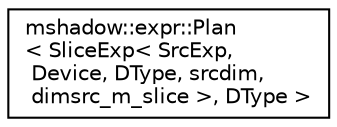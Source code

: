 digraph "Graphical Class Hierarchy"
{
 // LATEX_PDF_SIZE
  edge [fontname="Helvetica",fontsize="10",labelfontname="Helvetica",labelfontsize="10"];
  node [fontname="Helvetica",fontsize="10",shape=record];
  rankdir="LR";
  Node0 [label="mshadow::expr::Plan\l\< SliceExp\< SrcExp,\l Device, DType, srcdim,\l dimsrc_m_slice \>, DType \>",height=0.2,width=0.4,color="black", fillcolor="white", style="filled",URL="$structmshadow_1_1expr_1_1Plan_3_01SliceExp_3_01SrcExp_00_01Device_00_01DType_00_01srcdim_00_01di138be9f2d8eb2ebfd89aaa75a3f86237.html",tooltip=" "];
}
